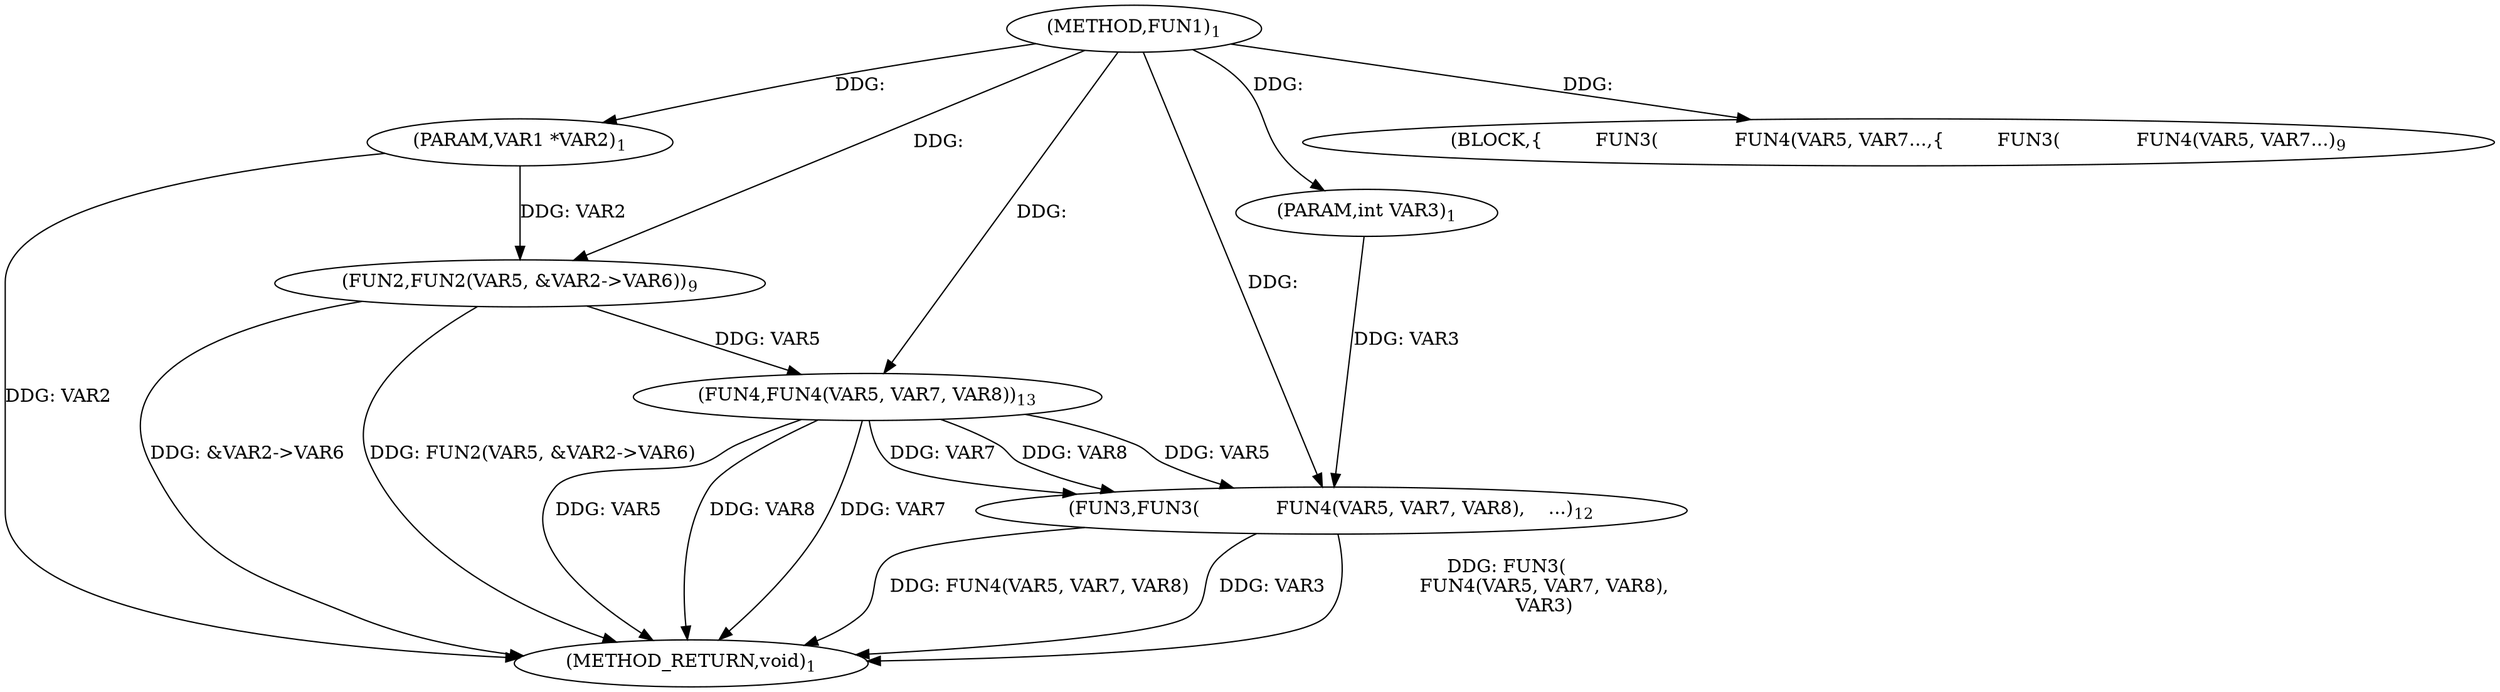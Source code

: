 digraph "FUN1" {  
"8" [label = <(METHOD,FUN1)<SUB>1</SUB>> ]
"26" [label = <(METHOD_RETURN,void)<SUB>1</SUB>> ]
"9" [label = <(PARAM,VAR1 *VAR2)<SUB>1</SUB>> ]
"10" [label = <(PARAM,int VAR3)<SUB>1</SUB>> ]
"13" [label = <(FUN2,FUN2(VAR5, &amp;VAR2-&gt;VAR6))<SUB>9</SUB>> ]
"19" [label = <(BLOCK,{


         FUN3(
             FUN4(VAR5, VAR7...,{


         FUN3(
             FUN4(VAR5, VAR7...)<SUB>9</SUB>> ]
"20" [label = <(FUN3,FUN3(
             FUN4(VAR5, VAR7, VAR8),
    ...)<SUB>12</SUB>> ]
"21" [label = <(FUN4,FUN4(VAR5, VAR7, VAR8))<SUB>13</SUB>> ]
  "9" -> "26"  [ label = "DDG: VAR2"] 
  "13" -> "26"  [ label = "DDG: &amp;VAR2-&gt;VAR6"] 
  "13" -> "26"  [ label = "DDG: FUN2(VAR5, &amp;VAR2-&gt;VAR6)"] 
  "21" -> "26"  [ label = "DDG: VAR5"] 
  "21" -> "26"  [ label = "DDG: VAR8"] 
  "20" -> "26"  [ label = "DDG: FUN4(VAR5, VAR7, VAR8)"] 
  "20" -> "26"  [ label = "DDG: VAR3"] 
  "20" -> "26"  [ label = "DDG: FUN3(
             FUN4(VAR5, VAR7, VAR8),
             VAR3)"] 
  "21" -> "26"  [ label = "DDG: VAR7"] 
  "8" -> "9"  [ label = "DDG: "] 
  "8" -> "10"  [ label = "DDG: "] 
  "8" -> "19"  [ label = "DDG: "] 
  "8" -> "13"  [ label = "DDG: "] 
  "9" -> "13"  [ label = "DDG: VAR2"] 
  "21" -> "20"  [ label = "DDG: VAR5"] 
  "21" -> "20"  [ label = "DDG: VAR7"] 
  "21" -> "20"  [ label = "DDG: VAR8"] 
  "10" -> "20"  [ label = "DDG: VAR3"] 
  "8" -> "20"  [ label = "DDG: "] 
  "13" -> "21"  [ label = "DDG: VAR5"] 
  "8" -> "21"  [ label = "DDG: "] 
}
